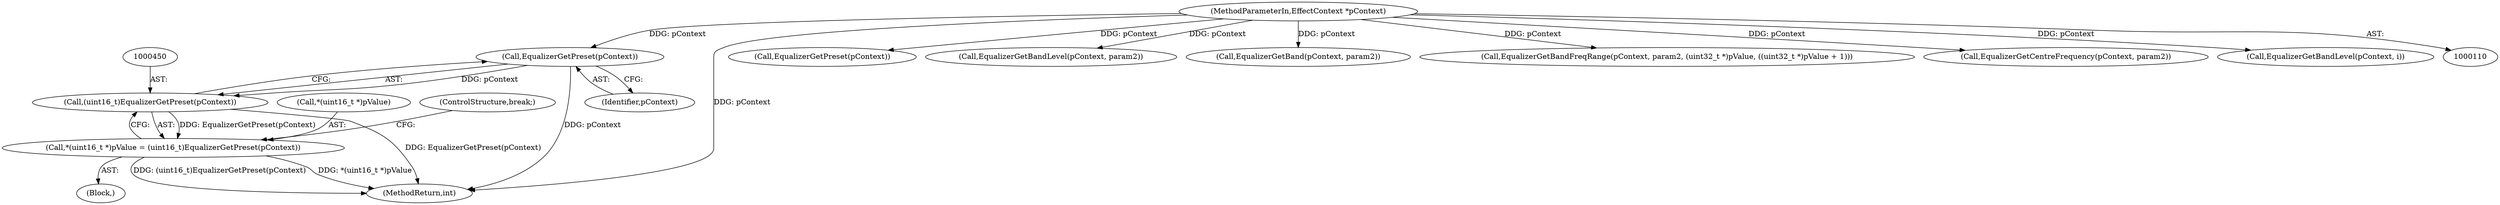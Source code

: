 digraph "0_Android_321ea5257e37c8edb26e66fe4ee78cca4cd915fe@pointer" {
"1000451" [label="(Call,EqualizerGetPreset(pContext))"];
"1000111" [label="(MethodParameterIn,EffectContext *pContext)"];
"1000449" [label="(Call,(uint16_t)EqualizerGetPreset(pContext))"];
"1000444" [label="(Call,*(uint16_t *)pValue = (uint16_t)EqualizerGetPreset(pContext))"];
"1000543" [label="(Call,EqualizerGetPreset(pContext))"];
"1000342" [label="(Call,EqualizerGetBandLevel(pContext, param2))"];
"1000439" [label="(Call,EqualizerGetBand(pContext, param2))"];
"1000415" [label="(Call,EqualizerGetBandFreqRange(pContext, param2, (uint32_t *)pValue, ((uint32_t *)pValue + 1)))"];
"1000586" [label="(MethodReturn,int)"];
"1000451" [label="(Call,EqualizerGetPreset(pContext))"];
"1000444" [label="(Call,*(uint16_t *)pValue = (uint16_t)EqualizerGetPreset(pContext))"];
"1000449" [label="(Call,(uint16_t)EqualizerGetPreset(pContext))"];
"1000381" [label="(Call,EqualizerGetCentreFrequency(pContext, param2))"];
"1000571" [label="(Call,EqualizerGetBandLevel(pContext, i))"];
"1000111" [label="(MethodParameterIn,EffectContext *pContext)"];
"1000445" [label="(Call,*(uint16_t *)pValue)"];
"1000452" [label="(Identifier,pContext)"];
"1000453" [label="(ControlStructure,break;)"];
"1000277" [label="(Block,)"];
"1000451" -> "1000449"  [label="AST: "];
"1000451" -> "1000452"  [label="CFG: "];
"1000452" -> "1000451"  [label="AST: "];
"1000449" -> "1000451"  [label="CFG: "];
"1000451" -> "1000586"  [label="DDG: pContext"];
"1000451" -> "1000449"  [label="DDG: pContext"];
"1000111" -> "1000451"  [label="DDG: pContext"];
"1000111" -> "1000110"  [label="AST: "];
"1000111" -> "1000586"  [label="DDG: pContext"];
"1000111" -> "1000342"  [label="DDG: pContext"];
"1000111" -> "1000381"  [label="DDG: pContext"];
"1000111" -> "1000415"  [label="DDG: pContext"];
"1000111" -> "1000439"  [label="DDG: pContext"];
"1000111" -> "1000543"  [label="DDG: pContext"];
"1000111" -> "1000571"  [label="DDG: pContext"];
"1000449" -> "1000444"  [label="AST: "];
"1000450" -> "1000449"  [label="AST: "];
"1000444" -> "1000449"  [label="CFG: "];
"1000449" -> "1000586"  [label="DDG: EqualizerGetPreset(pContext)"];
"1000449" -> "1000444"  [label="DDG: EqualizerGetPreset(pContext)"];
"1000444" -> "1000277"  [label="AST: "];
"1000445" -> "1000444"  [label="AST: "];
"1000453" -> "1000444"  [label="CFG: "];
"1000444" -> "1000586"  [label="DDG: (uint16_t)EqualizerGetPreset(pContext)"];
"1000444" -> "1000586"  [label="DDG: *(uint16_t *)pValue"];
}
